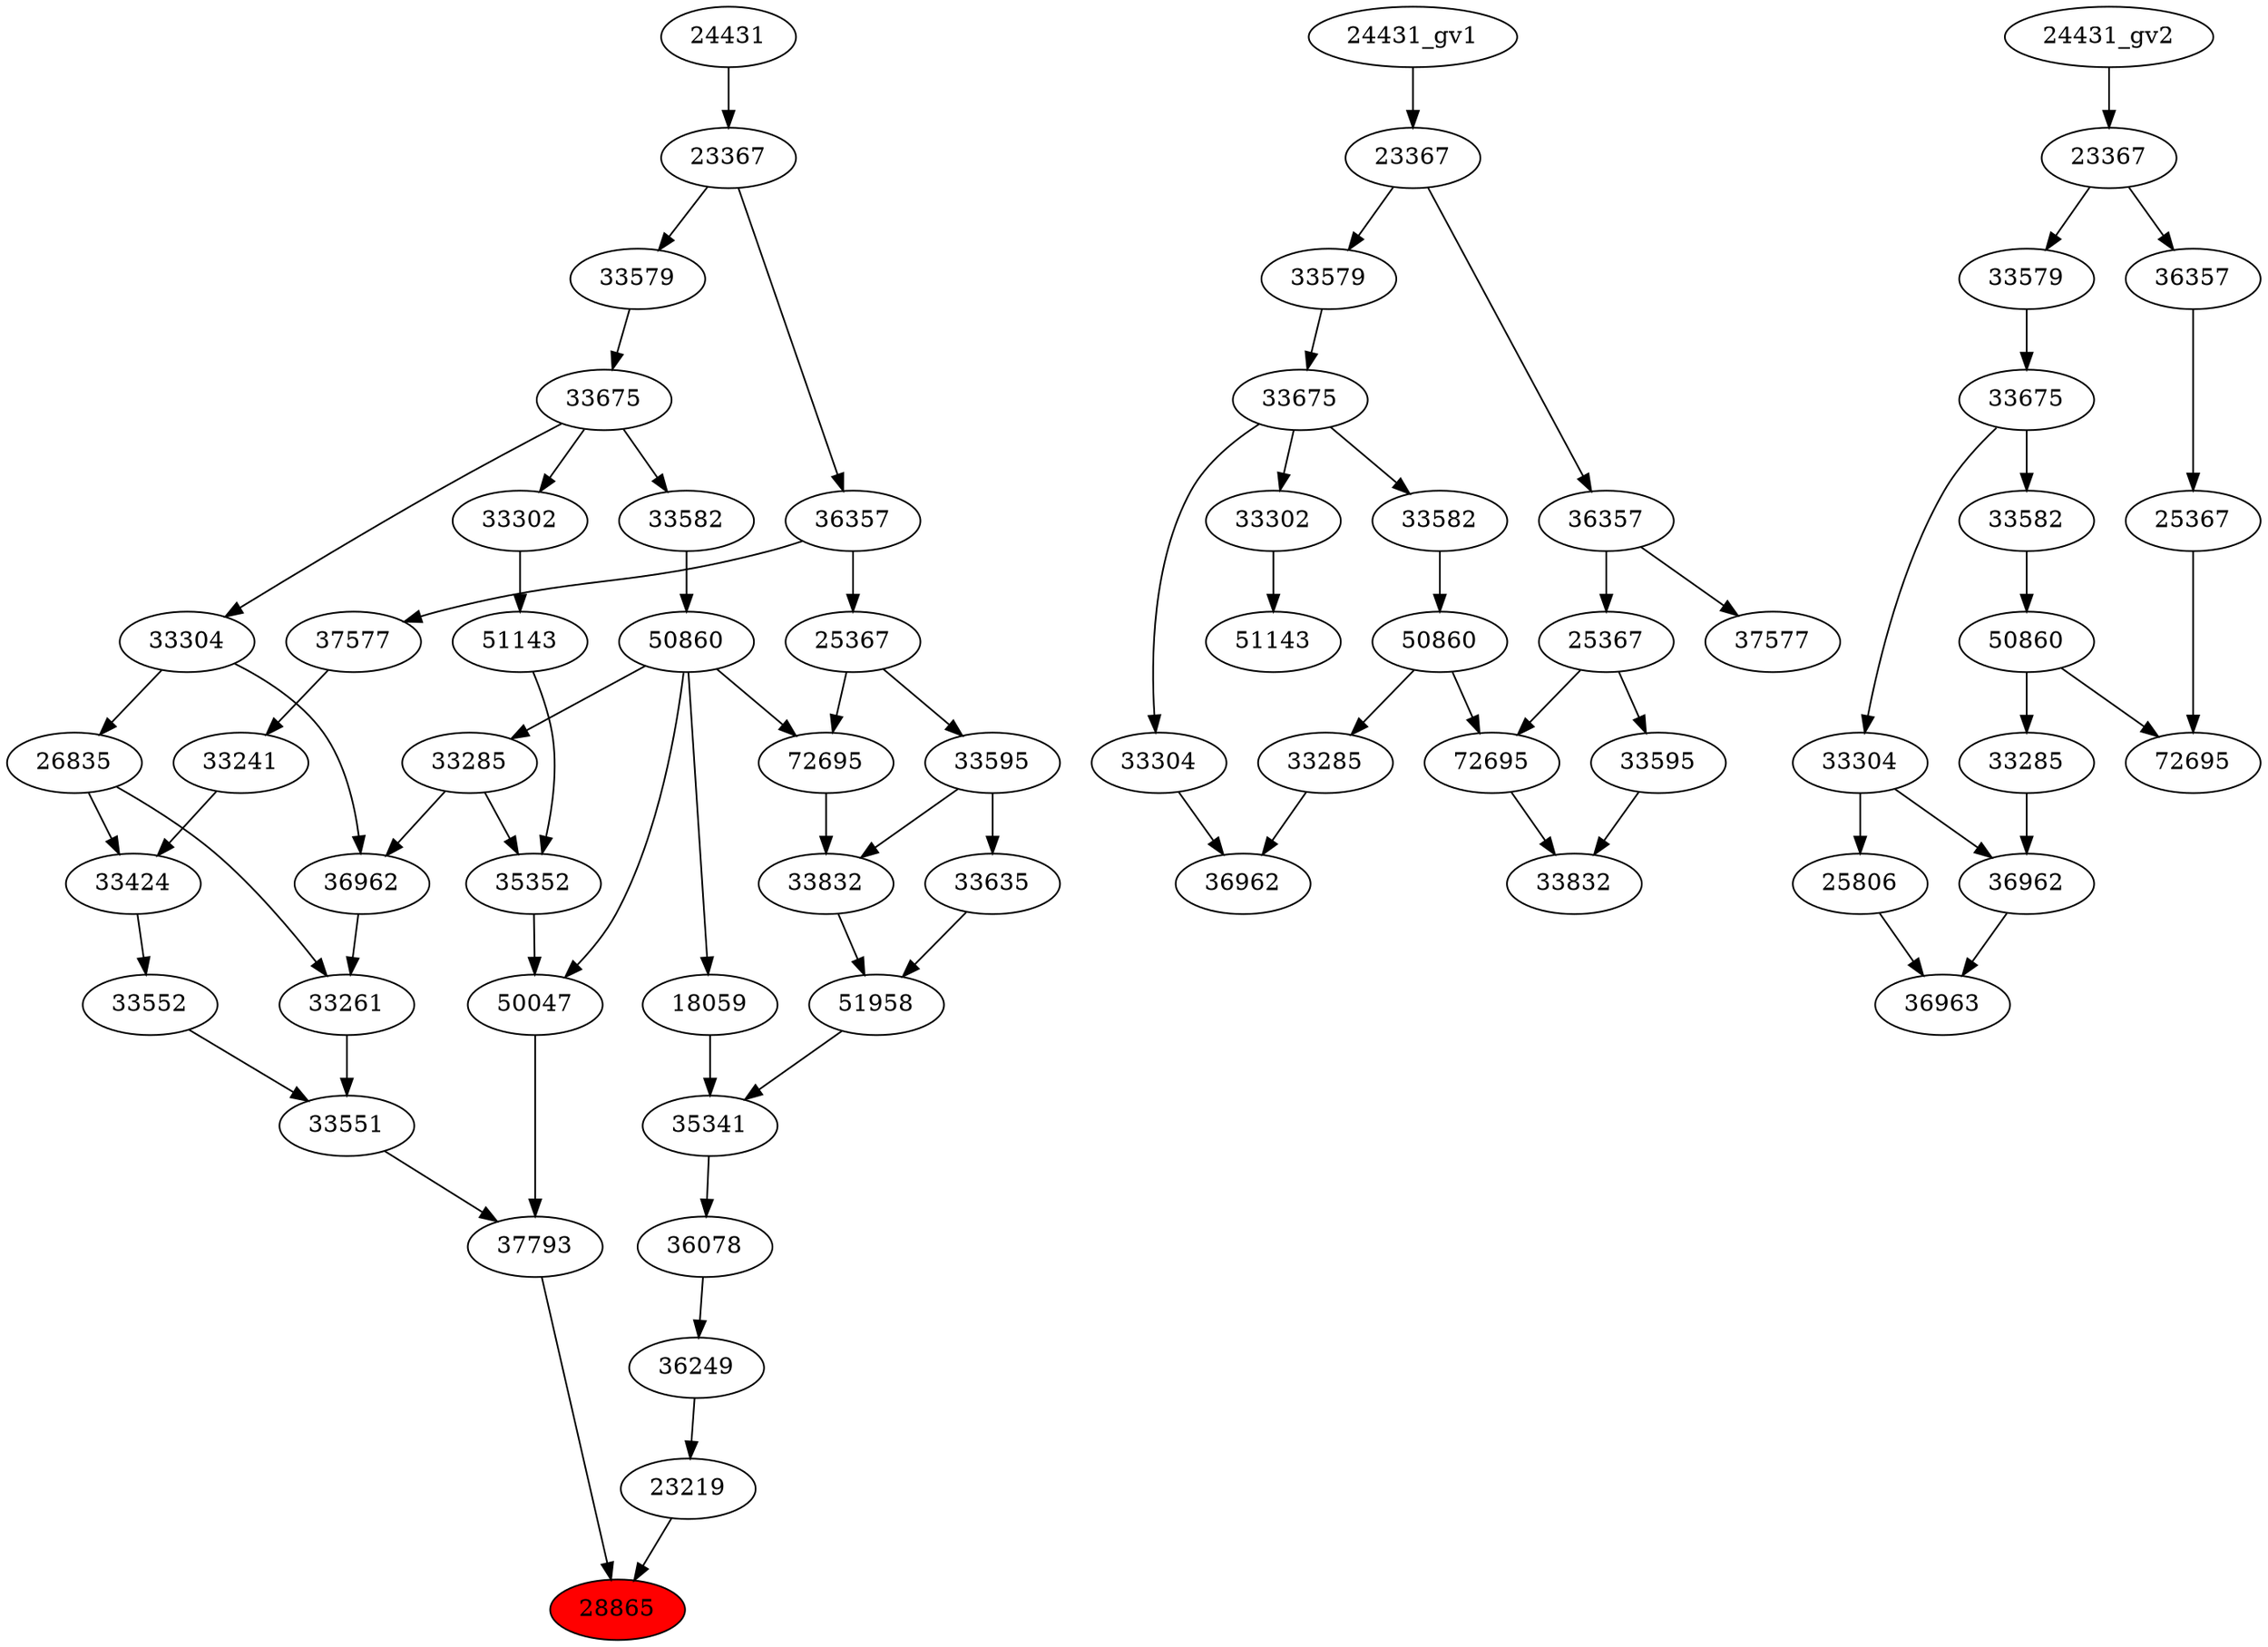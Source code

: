strict digraph root {
	node [label="\N"];
	{
		node [fillcolor="",
			label="\N",
			style=""
		];
		28865		 [fillcolor=red,
			label=28865,
			style=filled];
		37793		 [label=37793];
		37793 -> 28865;
		23219		 [label=23219];
		23219 -> 28865;
		33551		 [label=33551];
		33551 -> 37793;
		50047		 [label=50047];
		50047 -> 37793;
		36249		 [label=36249];
		36249 -> 23219;
		33552		 [label=33552];
		33552 -> 33551;
		33261		 [label=33261];
		33261 -> 33551;
		35352		 [label=35352];
		35352 -> 50047;
		50860		 [label=50860];
		50860 -> 50047;
		33285		 [label=33285];
		50860 -> 33285;
		18059		 [label=18059];
		50860 -> 18059;
		72695		 [label=72695];
		50860 -> 72695;
		36078		 [label=36078];
		36078 -> 36249;
		33424		 [label=33424];
		33424 -> 33552;
		36962		 [label=36962];
		36962 -> 33261;
		26835		 [label=26835];
		26835 -> 33261;
		26835 -> 33424;
		33285 -> 35352;
		33285 -> 36962;
		51143		 [label=51143];
		51143 -> 35352;
		33582		 [label=33582];
		33582 -> 50860;
		35341		 [label=35341];
		35341 -> 36078;
		33241		 [label=33241];
		33241 -> 33424;
		33304		 [label=33304];
		33304 -> 36962;
		33304 -> 26835;
		33302		 [label=33302];
		33302 -> 51143;
		33675		 [label=33675];
		33675 -> 33582;
		33675 -> 33304;
		33675 -> 33302;
		51958		 [label=51958];
		51958 -> 35341;
		18059 -> 35341;
		37577		 [label=37577];
		37577 -> 33241;
		33579		 [label=33579];
		33579 -> 33675;
		33832		 [label=33832];
		33832 -> 51958;
		33635		 [label=33635];
		33635 -> 51958;
		36357		 [label=36357];
		36357 -> 37577;
		25367		 [label=25367];
		36357 -> 25367;
		23367		 [label=23367];
		23367 -> 33579;
		23367 -> 36357;
		72695 -> 33832;
		33595		 [label=33595];
		33595 -> 33832;
		33595 -> 33635;
		24431		 [label=24431];
		24431 -> 23367;
		25367 -> 72695;
		25367 -> 33595;
	}
	{
		node [label="\N"];
		"50860_gv1"		 [label=50860];
		"33285_gv1"		 [label=33285];
		"50860_gv1" -> "33285_gv1";
		"72695_gv1"		 [label=72695];
		"50860_gv1" -> "72695_gv1";
		"33582_gv1"		 [label=33582];
		"33582_gv1" -> "50860_gv1";
		"36962_gv1"		 [label=36962];
		"33285_gv1" -> "36962_gv1";
		"33304_gv1"		 [label=33304];
		"33304_gv1" -> "36962_gv1";
		"51143_gv1"		 [label=51143];
		"33302_gv1"		 [label=33302];
		"33302_gv1" -> "51143_gv1";
		"33675_gv1"		 [label=33675];
		"33675_gv1" -> "33582_gv1";
		"33675_gv1" -> "33304_gv1";
		"33675_gv1" -> "33302_gv1";
		"33579_gv1"		 [label=33579];
		"33579_gv1" -> "33675_gv1";
		"37577_gv1"		 [label=37577];
		"36357_gv1"		 [label=36357];
		"36357_gv1" -> "37577_gv1";
		"25367_gv1"		 [label=25367];
		"36357_gv1" -> "25367_gv1";
		"23367_gv1"		 [label=23367];
		"23367_gv1" -> "33579_gv1";
		"23367_gv1" -> "36357_gv1";
		"33832_gv1"		 [label=33832];
		"72695_gv1" -> "33832_gv1";
		"33595_gv1"		 [label=33595];
		"33595_gv1" -> "33832_gv1";
		"24431_gv1" -> "23367_gv1";
		"25367_gv1" -> "72695_gv1";
		"25367_gv1" -> "33595_gv1";
	}
	{
		node [label="\N"];
		"50860_gv2"		 [label=50860];
		"72695_gv2"		 [label=72695];
		"50860_gv2" -> "72695_gv2";
		"33285_gv2"		 [label=33285];
		"50860_gv2" -> "33285_gv2";
		"33582_gv2"		 [label=33582];
		"33582_gv2" -> "50860_gv2";
		"33675_gv2"		 [label=33675];
		"33675_gv2" -> "33582_gv2";
		"33304_gv2"		 [label=33304];
		"33675_gv2" -> "33304_gv2";
		"33579_gv2"		 [label=33579];
		"33579_gv2" -> "33675_gv2";
		"23367_gv2"		 [label=23367];
		"23367_gv2" -> "33579_gv2";
		"36357_gv2"		 [label=36357];
		"23367_gv2" -> "36357_gv2";
		36963		 [label=36963];
		"36962_gv2"		 [label=36962];
		"36962_gv2" -> 36963;
		25806		 [label=25806];
		25806 -> 36963;
		"24431_gv2" -> "23367_gv2";
		"25367_gv2"		 [label=25367];
		"25367_gv2" -> "72695_gv2";
		"33285_gv2" -> "36962_gv2";
		"33304_gv2" -> "36962_gv2";
		"33304_gv2" -> 25806;
		"36357_gv2" -> "25367_gv2";
	}
}
